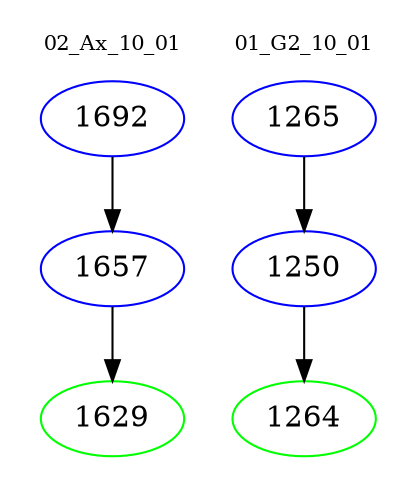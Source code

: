 digraph{
subgraph cluster_0 {
color = white
label = "02_Ax_10_01";
fontsize=10;
T0_1692 [label="1692", color="blue"]
T0_1692 -> T0_1657 [color="black"]
T0_1657 [label="1657", color="blue"]
T0_1657 -> T0_1629 [color="black"]
T0_1629 [label="1629", color="green"]
}
subgraph cluster_1 {
color = white
label = "01_G2_10_01";
fontsize=10;
T1_1265 [label="1265", color="blue"]
T1_1265 -> T1_1250 [color="black"]
T1_1250 [label="1250", color="blue"]
T1_1250 -> T1_1264 [color="black"]
T1_1264 [label="1264", color="green"]
}
}

